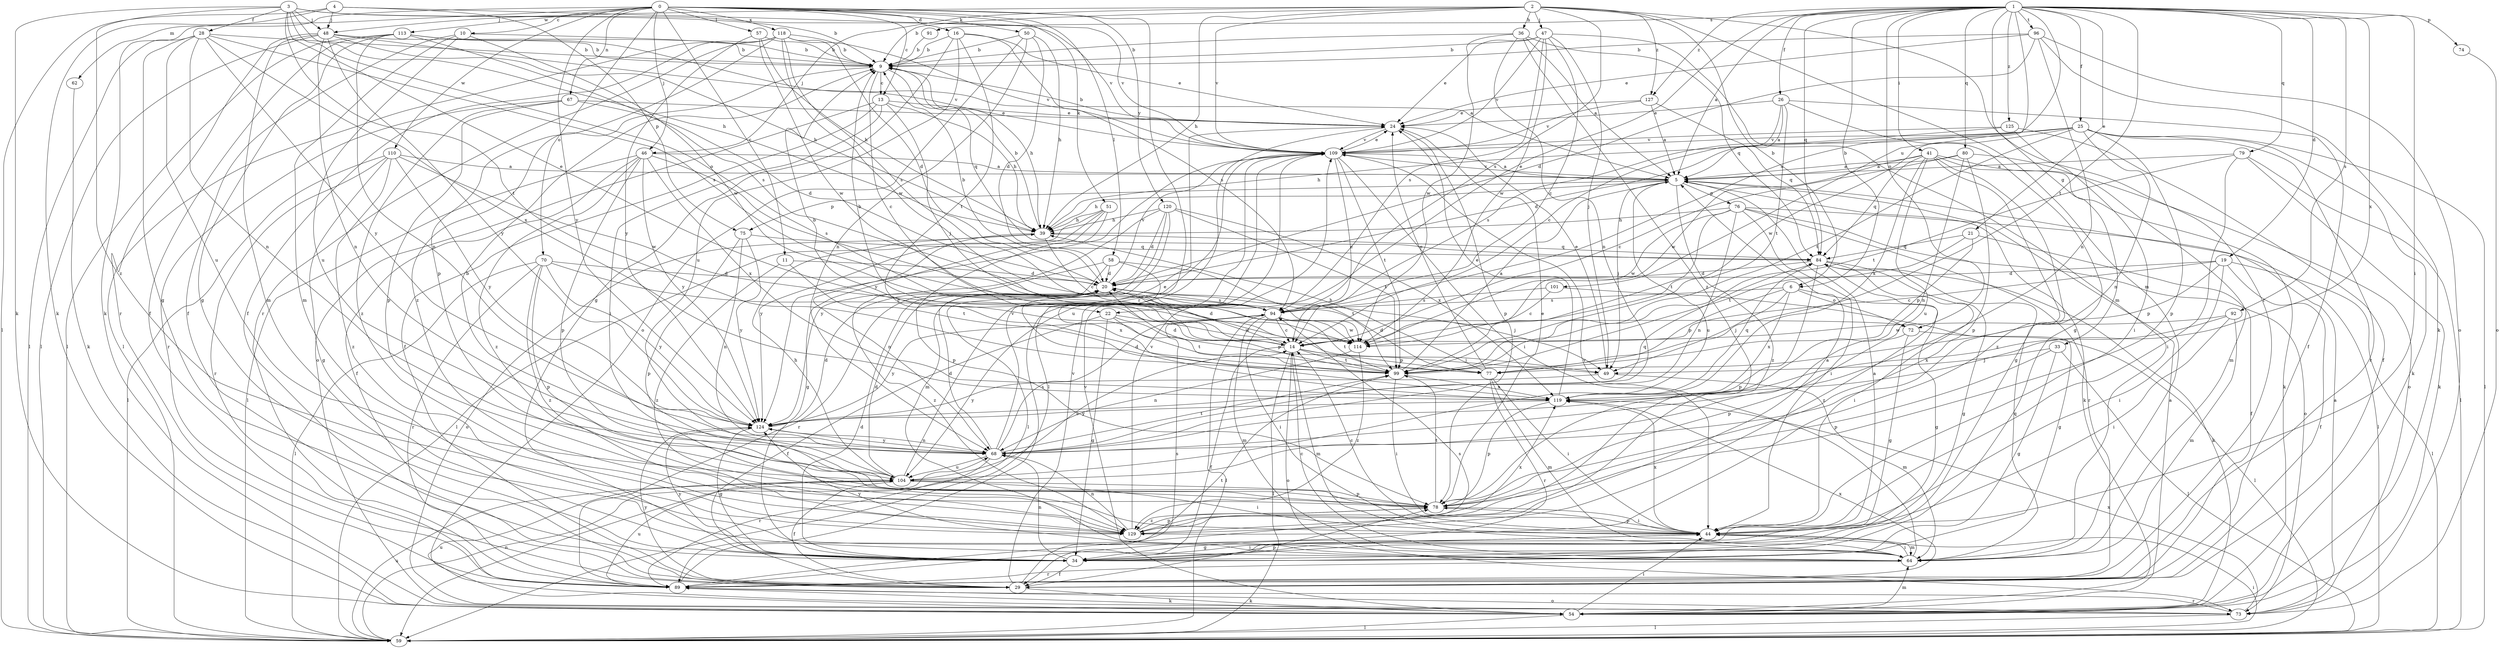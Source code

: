 strict digraph  {
0;
1;
2;
3;
4;
5;
6;
9;
10;
11;
13;
14;
16;
19;
20;
21;
22;
24;
25;
26;
28;
29;
33;
34;
36;
39;
41;
44;
46;
47;
48;
49;
50;
51;
54;
57;
58;
59;
62;
64;
67;
68;
70;
72;
73;
74;
75;
76;
77;
78;
79;
80;
84;
89;
91;
92;
94;
96;
99;
101;
104;
109;
110;
113;
114;
118;
119;
120;
124;
125;
127;
129;
0 -> 10  [label=c];
0 -> 11  [label=c];
0 -> 13  [label=c];
0 -> 16  [label=d];
0 -> 46  [label=j];
0 -> 50  [label=k];
0 -> 51  [label=k];
0 -> 54  [label=k];
0 -> 57  [label=l];
0 -> 58  [label=l];
0 -> 62  [label=m];
0 -> 67  [label=n];
0 -> 70  [label=o];
0 -> 89  [label=r];
0 -> 110  [label=w];
0 -> 113  [label=w];
0 -> 118  [label=x];
0 -> 120  [label=y];
0 -> 124  [label=y];
1 -> 5  [label=a];
1 -> 6  [label=b];
1 -> 19  [label=d];
1 -> 21  [label=e];
1 -> 22  [label=e];
1 -> 25  [label=f];
1 -> 26  [label=f];
1 -> 33  [label=g];
1 -> 41  [label=i];
1 -> 44  [label=i];
1 -> 72  [label=o];
1 -> 74  [label=p];
1 -> 79  [label=q];
1 -> 80  [label=q];
1 -> 84  [label=q];
1 -> 91  [label=s];
1 -> 92  [label=s];
1 -> 94  [label=s];
1 -> 96  [label=t];
1 -> 99  [label=t];
1 -> 101  [label=u];
1 -> 119  [label=x];
1 -> 125  [label=z];
1 -> 127  [label=z];
2 -> 6  [label=b];
2 -> 9  [label=b];
2 -> 36  [label=h];
2 -> 39  [label=h];
2 -> 46  [label=j];
2 -> 47  [label=j];
2 -> 48  [label=j];
2 -> 64  [label=m];
2 -> 89  [label=r];
2 -> 94  [label=s];
2 -> 109  [label=v];
2 -> 127  [label=z];
3 -> 9  [label=b];
3 -> 22  [label=e];
3 -> 28  [label=f];
3 -> 39  [label=h];
3 -> 48  [label=j];
3 -> 54  [label=k];
3 -> 72  [label=o];
3 -> 99  [label=t];
3 -> 109  [label=v];
3 -> 129  [label=z];
4 -> 48  [label=j];
4 -> 54  [label=k];
4 -> 59  [label=l];
4 -> 75  [label=p];
4 -> 109  [label=v];
5 -> 39  [label=h];
5 -> 49  [label=j];
5 -> 54  [label=k];
5 -> 75  [label=p];
5 -> 76  [label=p];
5 -> 104  [label=u];
5 -> 109  [label=v];
5 -> 129  [label=z];
6 -> 34  [label=g];
6 -> 49  [label=j];
6 -> 72  [label=o];
6 -> 77  [label=p];
6 -> 94  [label=s];
6 -> 119  [label=x];
9 -> 13  [label=c];
9 -> 14  [label=c];
9 -> 39  [label=h];
9 -> 84  [label=q];
9 -> 129  [label=z];
10 -> 9  [label=b];
10 -> 29  [label=f];
10 -> 64  [label=m];
10 -> 104  [label=u];
10 -> 114  [label=w];
11 -> 20  [label=d];
11 -> 99  [label=t];
11 -> 129  [label=z];
13 -> 24  [label=e];
13 -> 29  [label=f];
13 -> 39  [label=h];
13 -> 44  [label=i];
13 -> 49  [label=j];
13 -> 73  [label=o];
14 -> 9  [label=b];
14 -> 20  [label=d];
14 -> 29  [label=f];
14 -> 49  [label=j];
14 -> 59  [label=l];
14 -> 64  [label=m];
14 -> 73  [label=o];
14 -> 77  [label=p];
14 -> 99  [label=t];
16 -> 9  [label=b];
16 -> 24  [label=e];
16 -> 34  [label=g];
16 -> 94  [label=s];
16 -> 99  [label=t];
16 -> 104  [label=u];
19 -> 14  [label=c];
19 -> 20  [label=d];
19 -> 29  [label=f];
19 -> 44  [label=i];
19 -> 59  [label=l];
19 -> 77  [label=p];
20 -> 9  [label=b];
20 -> 49  [label=j];
20 -> 94  [label=s];
20 -> 109  [label=v];
21 -> 29  [label=f];
21 -> 77  [label=p];
21 -> 84  [label=q];
21 -> 99  [label=t];
22 -> 29  [label=f];
22 -> 34  [label=g];
22 -> 77  [label=p];
22 -> 99  [label=t];
22 -> 114  [label=w];
24 -> 9  [label=b];
24 -> 59  [label=l];
24 -> 78  [label=p];
24 -> 109  [label=v];
25 -> 20  [label=d];
25 -> 39  [label=h];
25 -> 54  [label=k];
25 -> 59  [label=l];
25 -> 68  [label=n];
25 -> 78  [label=p];
25 -> 89  [label=r];
25 -> 99  [label=t];
25 -> 109  [label=v];
25 -> 114  [label=w];
26 -> 5  [label=a];
26 -> 14  [label=c];
26 -> 24  [label=e];
26 -> 29  [label=f];
26 -> 34  [label=g];
26 -> 99  [label=t];
28 -> 9  [label=b];
28 -> 34  [label=g];
28 -> 59  [label=l];
28 -> 68  [label=n];
28 -> 94  [label=s];
28 -> 104  [label=u];
28 -> 119  [label=x];
28 -> 124  [label=y];
29 -> 54  [label=k];
29 -> 78  [label=p];
29 -> 94  [label=s];
29 -> 109  [label=v];
29 -> 124  [label=y];
33 -> 34  [label=g];
33 -> 49  [label=j];
33 -> 59  [label=l];
33 -> 78  [label=p];
34 -> 5  [label=a];
34 -> 20  [label=d];
34 -> 29  [label=f];
34 -> 44  [label=i];
34 -> 68  [label=n];
34 -> 124  [label=y];
36 -> 5  [label=a];
36 -> 9  [label=b];
36 -> 68  [label=n];
36 -> 84  [label=q];
36 -> 114  [label=w];
36 -> 129  [label=z];
39 -> 9  [label=b];
39 -> 14  [label=c];
39 -> 68  [label=n];
39 -> 73  [label=o];
39 -> 84  [label=q];
41 -> 5  [label=a];
41 -> 34  [label=g];
41 -> 54  [label=k];
41 -> 73  [label=o];
41 -> 84  [label=q];
41 -> 104  [label=u];
41 -> 114  [label=w];
41 -> 119  [label=x];
41 -> 129  [label=z];
44 -> 14  [label=c];
44 -> 34  [label=g];
44 -> 64  [label=m];
44 -> 78  [label=p];
44 -> 119  [label=x];
46 -> 5  [label=a];
46 -> 29  [label=f];
46 -> 59  [label=l];
46 -> 78  [label=p];
46 -> 94  [label=s];
46 -> 119  [label=x];
46 -> 124  [label=y];
46 -> 129  [label=z];
47 -> 9  [label=b];
47 -> 14  [label=c];
47 -> 24  [label=e];
47 -> 49  [label=j];
47 -> 64  [label=m];
47 -> 94  [label=s];
47 -> 109  [label=v];
47 -> 114  [label=w];
48 -> 9  [label=b];
48 -> 39  [label=h];
48 -> 59  [label=l];
48 -> 64  [label=m];
48 -> 68  [label=n];
48 -> 89  [label=r];
48 -> 109  [label=v];
48 -> 124  [label=y];
49 -> 24  [label=e];
49 -> 64  [label=m];
49 -> 124  [label=y];
50 -> 9  [label=b];
50 -> 20  [label=d];
50 -> 39  [label=h];
50 -> 68  [label=n];
50 -> 73  [label=o];
51 -> 34  [label=g];
51 -> 39  [label=h];
51 -> 59  [label=l];
51 -> 78  [label=p];
51 -> 124  [label=y];
54 -> 5  [label=a];
54 -> 44  [label=i];
54 -> 59  [label=l];
54 -> 64  [label=m];
54 -> 104  [label=u];
54 -> 109  [label=v];
57 -> 9  [label=b];
57 -> 39  [label=h];
57 -> 114  [label=w];
57 -> 124  [label=y];
58 -> 20  [label=d];
58 -> 89  [label=r];
58 -> 99  [label=t];
58 -> 119  [label=x];
58 -> 129  [label=z];
59 -> 44  [label=i];
59 -> 68  [label=n];
59 -> 104  [label=u];
62 -> 54  [label=k];
64 -> 14  [label=c];
64 -> 44  [label=i];
64 -> 84  [label=q];
64 -> 89  [label=r];
64 -> 109  [label=v];
64 -> 124  [label=y];
67 -> 20  [label=d];
67 -> 24  [label=e];
67 -> 78  [label=p];
67 -> 89  [label=r];
67 -> 129  [label=z];
68 -> 20  [label=d];
68 -> 24  [label=e];
68 -> 89  [label=r];
68 -> 94  [label=s];
68 -> 99  [label=t];
68 -> 104  [label=u];
68 -> 124  [label=y];
70 -> 14  [label=c];
70 -> 20  [label=d];
70 -> 59  [label=l];
70 -> 78  [label=p];
70 -> 89  [label=r];
70 -> 124  [label=y];
70 -> 129  [label=z];
72 -> 34  [label=g];
72 -> 59  [label=l];
72 -> 78  [label=p];
73 -> 5  [label=a];
73 -> 59  [label=l];
73 -> 89  [label=r];
73 -> 119  [label=x];
74 -> 73  [label=o];
75 -> 68  [label=n];
75 -> 78  [label=p];
75 -> 84  [label=q];
75 -> 124  [label=y];
76 -> 39  [label=h];
76 -> 44  [label=i];
76 -> 59  [label=l];
76 -> 68  [label=n];
76 -> 73  [label=o];
76 -> 89  [label=r];
76 -> 99  [label=t];
76 -> 114  [label=w];
77 -> 9  [label=b];
77 -> 20  [label=d];
77 -> 24  [label=e];
77 -> 39  [label=h];
77 -> 44  [label=i];
77 -> 64  [label=m];
77 -> 89  [label=r];
78 -> 24  [label=e];
78 -> 44  [label=i];
78 -> 99  [label=t];
78 -> 129  [label=z];
79 -> 5  [label=a];
79 -> 44  [label=i];
79 -> 54  [label=k];
79 -> 59  [label=l];
79 -> 99  [label=t];
80 -> 5  [label=a];
80 -> 14  [label=c];
80 -> 64  [label=m];
80 -> 68  [label=n];
80 -> 78  [label=p];
84 -> 20  [label=d];
84 -> 34  [label=g];
84 -> 44  [label=i];
84 -> 54  [label=k];
84 -> 78  [label=p];
84 -> 129  [label=z];
89 -> 54  [label=k];
89 -> 73  [label=o];
89 -> 94  [label=s];
89 -> 99  [label=t];
89 -> 104  [label=u];
89 -> 119  [label=x];
91 -> 9  [label=b];
92 -> 44  [label=i];
92 -> 64  [label=m];
92 -> 114  [label=w];
92 -> 119  [label=x];
94 -> 14  [label=c];
94 -> 44  [label=i];
94 -> 59  [label=l];
94 -> 64  [label=m];
94 -> 99  [label=t];
94 -> 114  [label=w];
94 -> 124  [label=y];
96 -> 9  [label=b];
96 -> 20  [label=d];
96 -> 24  [label=e];
96 -> 54  [label=k];
96 -> 68  [label=n];
96 -> 73  [label=o];
99 -> 5  [label=a];
99 -> 20  [label=d];
99 -> 44  [label=i];
99 -> 119  [label=x];
101 -> 14  [label=c];
101 -> 34  [label=g];
101 -> 94  [label=s];
104 -> 9  [label=b];
104 -> 14  [label=c];
104 -> 20  [label=d];
104 -> 29  [label=f];
104 -> 39  [label=h];
104 -> 44  [label=i];
104 -> 78  [label=p];
104 -> 109  [label=v];
109 -> 5  [label=a];
109 -> 14  [label=c];
109 -> 24  [label=e];
109 -> 44  [label=i];
109 -> 99  [label=t];
109 -> 104  [label=u];
109 -> 124  [label=y];
110 -> 5  [label=a];
110 -> 34  [label=g];
110 -> 59  [label=l];
110 -> 89  [label=r];
110 -> 114  [label=w];
110 -> 124  [label=y];
110 -> 129  [label=z];
113 -> 5  [label=a];
113 -> 9  [label=b];
113 -> 29  [label=f];
113 -> 34  [label=g];
113 -> 59  [label=l];
113 -> 68  [label=n];
113 -> 94  [label=s];
114 -> 68  [label=n];
114 -> 129  [label=z];
118 -> 9  [label=b];
118 -> 20  [label=d];
118 -> 29  [label=f];
118 -> 59  [label=l];
118 -> 78  [label=p];
118 -> 89  [label=r];
118 -> 94  [label=s];
118 -> 109  [label=v];
118 -> 114  [label=w];
119 -> 20  [label=d];
119 -> 24  [label=e];
119 -> 78  [label=p];
119 -> 84  [label=q];
119 -> 124  [label=y];
120 -> 20  [label=d];
120 -> 39  [label=h];
120 -> 59  [label=l];
120 -> 64  [label=m];
120 -> 99  [label=t];
120 -> 119  [label=x];
120 -> 124  [label=y];
124 -> 20  [label=d];
124 -> 34  [label=g];
124 -> 68  [label=n];
124 -> 84  [label=q];
125 -> 29  [label=f];
125 -> 44  [label=i];
125 -> 94  [label=s];
125 -> 109  [label=v];
127 -> 5  [label=a];
127 -> 24  [label=e];
127 -> 84  [label=q];
127 -> 109  [label=v];
129 -> 5  [label=a];
129 -> 68  [label=n];
129 -> 78  [label=p];
129 -> 109  [label=v];
129 -> 119  [label=x];
}
